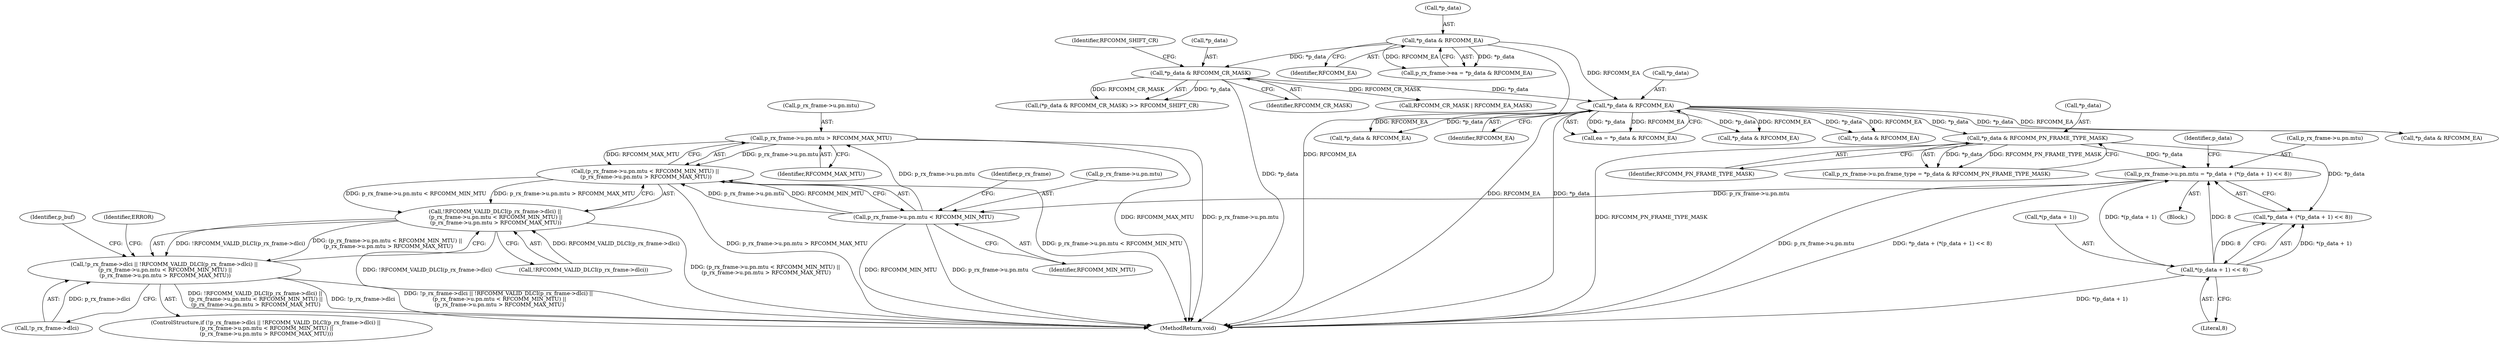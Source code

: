 digraph "0_Android_92a7bf8c44a236607c146240f3c0adc1ae01fedf@pointer" {
"1000442" [label="(Call,p_rx_frame->u.pn.mtu > RFCOMM_MAX_MTU)"];
"1000433" [label="(Call,p_rx_frame->u.pn.mtu < RFCOMM_MIN_MTU)"];
"1000376" [label="(Call,p_rx_frame->u.pn.mtu = *p_data + (*(p_data + 1) << 8))"];
"1000335" [label="(Call,*p_data & RFCOMM_PN_FRAME_TYPE_MASK)"];
"1000222" [label="(Call,*p_data & RFCOMM_EA)"];
"1000163" [label="(Call,*p_data & RFCOMM_CR_MASK)"];
"1000154" [label="(Call,*p_data & RFCOMM_EA)"];
"1000387" [label="(Call,*(p_data + 1) << 8)"];
"1000432" [label="(Call,(p_rx_frame->u.pn.mtu < RFCOMM_MIN_MTU) ||\n (p_rx_frame->u.pn.mtu > RFCOMM_MAX_MTU))"];
"1000426" [label="(Call,!RFCOMM_VALID_DLCI(p_rx_frame->dlci) ||\n (p_rx_frame->u.pn.mtu < RFCOMM_MIN_MTU) ||\n (p_rx_frame->u.pn.mtu > RFCOMM_MAX_MTU))"];
"1000421" [label="(Call,!p_rx_frame->dlci || !RFCOMM_VALID_DLCI(p_rx_frame->dlci) ||\n (p_rx_frame->u.pn.mtu < RFCOMM_MIN_MTU) ||\n (p_rx_frame->u.pn.mtu > RFCOMM_MAX_MTU))"];
"1000468" [label="(Identifier,p_buf)"];
"1000446" [label="(Identifier,p_rx_frame)"];
"1000163" [label="(Call,*p_data & RFCOMM_CR_MASK)"];
"1000384" [label="(Call,*p_data + (*(p_data + 1) << 8))"];
"1000327" [label="(Call,p_rx_frame->u.pn.frame_type = *p_data & RFCOMM_PN_FRAME_TYPE_MASK)"];
"1000422" [label="(Call,!p_rx_frame->dlci)"];
"1000335" [label="(Call,*p_data & RFCOMM_PN_FRAME_TYPE_MASK)"];
"1000433" [label="(Call,p_rx_frame->u.pn.mtu < RFCOMM_MIN_MTU)"];
"1000177" [label="(Call,RFCOMM_CR_MASK | RFCOMM_EA_MASK)"];
"1000376" [label="(Call,p_rx_frame->u.pn.mtu = *p_data + (*(p_data + 1) << 8))"];
"1000377" [label="(Call,p_rx_frame->u.pn.mtu)"];
"1000432" [label="(Call,(p_rx_frame->u.pn.mtu < RFCOMM_MIN_MTU) ||\n (p_rx_frame->u.pn.mtu > RFCOMM_MAX_MTU))"];
"1000222" [label="(Call,*p_data & RFCOMM_EA)"];
"1000336" [label="(Call,*p_data)"];
"1000296" [label="(Block,)"];
"1000564" [label="(Call,*p_data & RFCOMM_EA)"];
"1000388" [label="(Call,*(p_data + 1))"];
"1000420" [label="(ControlStructure,if (!p_rx_frame->dlci || !RFCOMM_VALID_DLCI(p_rx_frame->dlci) ||\n (p_rx_frame->u.pn.mtu < RFCOMM_MIN_MTU) ||\n (p_rx_frame->u.pn.mtu > RFCOMM_MAX_MTU)))"];
"1000157" [label="(Identifier,RFCOMM_EA)"];
"1000454" [label="(Identifier,ERROR)"];
"1000442" [label="(Call,p_rx_frame->u.pn.mtu > RFCOMM_MAX_MTU)"];
"1000450" [label="(Identifier,RFCOMM_MAX_MTU)"];
"1000154" [label="(Call,*p_data & RFCOMM_EA)"];
"1000427" [label="(Call,!RFCOMM_VALID_DLCI(p_rx_frame->dlci))"];
"1000162" [label="(Call,(*p_data & RFCOMM_CR_MASK) >> RFCOMM_SHIFT_CR)"];
"1000394" [label="(Identifier,p_data)"];
"1000741" [label="(Call,*p_data & RFCOMM_EA)"];
"1000338" [label="(Identifier,RFCOMM_PN_FRAME_TYPE_MASK)"];
"1000426" [label="(Call,!RFCOMM_VALID_DLCI(p_rx_frame->dlci) ||\n (p_rx_frame->u.pn.mtu < RFCOMM_MIN_MTU) ||\n (p_rx_frame->u.pn.mtu > RFCOMM_MAX_MTU))"];
"1000150" [label="(Call,p_rx_frame->ea = *p_data & RFCOMM_EA)"];
"1000443" [label="(Call,p_rx_frame->u.pn.mtu)"];
"1000434" [label="(Call,p_rx_frame->u.pn.mtu)"];
"1001015" [label="(MethodReturn,void)"];
"1000225" [label="(Identifier,RFCOMM_EA)"];
"1000387" [label="(Call,*(p_data + 1) << 8)"];
"1000220" [label="(Call,ea = *p_data & RFCOMM_EA)"];
"1000223" [label="(Call,*p_data)"];
"1000441" [label="(Identifier,RFCOMM_MIN_MTU)"];
"1000155" [label="(Call,*p_data)"];
"1000421" [label="(Call,!p_rx_frame->dlci || !RFCOMM_VALID_DLCI(p_rx_frame->dlci) ||\n (p_rx_frame->u.pn.mtu < RFCOMM_MIN_MTU) ||\n (p_rx_frame->u.pn.mtu > RFCOMM_MAX_MTU))"];
"1000166" [label="(Identifier,RFCOMM_CR_MASK)"];
"1000692" [label="(Call,*p_data & RFCOMM_EA)"];
"1000948" [label="(Call,*p_data & RFCOMM_EA)"];
"1000167" [label="(Identifier,RFCOMM_SHIFT_CR)"];
"1000164" [label="(Call,*p_data)"];
"1000392" [label="(Literal,8)"];
"1000442" -> "1000432"  [label="AST: "];
"1000442" -> "1000450"  [label="CFG: "];
"1000443" -> "1000442"  [label="AST: "];
"1000450" -> "1000442"  [label="AST: "];
"1000432" -> "1000442"  [label="CFG: "];
"1000442" -> "1001015"  [label="DDG: p_rx_frame->u.pn.mtu"];
"1000442" -> "1001015"  [label="DDG: RFCOMM_MAX_MTU"];
"1000442" -> "1000432"  [label="DDG: p_rx_frame->u.pn.mtu"];
"1000442" -> "1000432"  [label="DDG: RFCOMM_MAX_MTU"];
"1000433" -> "1000442"  [label="DDG: p_rx_frame->u.pn.mtu"];
"1000433" -> "1000432"  [label="AST: "];
"1000433" -> "1000441"  [label="CFG: "];
"1000434" -> "1000433"  [label="AST: "];
"1000441" -> "1000433"  [label="AST: "];
"1000446" -> "1000433"  [label="CFG: "];
"1000432" -> "1000433"  [label="CFG: "];
"1000433" -> "1001015"  [label="DDG: p_rx_frame->u.pn.mtu"];
"1000433" -> "1001015"  [label="DDG: RFCOMM_MIN_MTU"];
"1000433" -> "1000432"  [label="DDG: p_rx_frame->u.pn.mtu"];
"1000433" -> "1000432"  [label="DDG: RFCOMM_MIN_MTU"];
"1000376" -> "1000433"  [label="DDG: p_rx_frame->u.pn.mtu"];
"1000376" -> "1000296"  [label="AST: "];
"1000376" -> "1000384"  [label="CFG: "];
"1000377" -> "1000376"  [label="AST: "];
"1000384" -> "1000376"  [label="AST: "];
"1000394" -> "1000376"  [label="CFG: "];
"1000376" -> "1001015"  [label="DDG: p_rx_frame->u.pn.mtu"];
"1000376" -> "1001015"  [label="DDG: *p_data + (*(p_data + 1) << 8)"];
"1000335" -> "1000376"  [label="DDG: *p_data"];
"1000387" -> "1000376"  [label="DDG: *(p_data + 1)"];
"1000387" -> "1000376"  [label="DDG: 8"];
"1000335" -> "1000327"  [label="AST: "];
"1000335" -> "1000338"  [label="CFG: "];
"1000336" -> "1000335"  [label="AST: "];
"1000338" -> "1000335"  [label="AST: "];
"1000327" -> "1000335"  [label="CFG: "];
"1000335" -> "1001015"  [label="DDG: RFCOMM_PN_FRAME_TYPE_MASK"];
"1000335" -> "1000327"  [label="DDG: *p_data"];
"1000335" -> "1000327"  [label="DDG: RFCOMM_PN_FRAME_TYPE_MASK"];
"1000222" -> "1000335"  [label="DDG: *p_data"];
"1000335" -> "1000384"  [label="DDG: *p_data"];
"1000222" -> "1000220"  [label="AST: "];
"1000222" -> "1000225"  [label="CFG: "];
"1000223" -> "1000222"  [label="AST: "];
"1000225" -> "1000222"  [label="AST: "];
"1000220" -> "1000222"  [label="CFG: "];
"1000222" -> "1001015"  [label="DDG: RFCOMM_EA"];
"1000222" -> "1001015"  [label="DDG: *p_data"];
"1000222" -> "1000220"  [label="DDG: *p_data"];
"1000222" -> "1000220"  [label="DDG: RFCOMM_EA"];
"1000163" -> "1000222"  [label="DDG: *p_data"];
"1000154" -> "1000222"  [label="DDG: RFCOMM_EA"];
"1000222" -> "1000564"  [label="DDG: *p_data"];
"1000222" -> "1000564"  [label="DDG: RFCOMM_EA"];
"1000222" -> "1000692"  [label="DDG: *p_data"];
"1000222" -> "1000692"  [label="DDG: RFCOMM_EA"];
"1000222" -> "1000741"  [label="DDG: *p_data"];
"1000222" -> "1000741"  [label="DDG: RFCOMM_EA"];
"1000222" -> "1000948"  [label="DDG: *p_data"];
"1000222" -> "1000948"  [label="DDG: RFCOMM_EA"];
"1000163" -> "1000162"  [label="AST: "];
"1000163" -> "1000166"  [label="CFG: "];
"1000164" -> "1000163"  [label="AST: "];
"1000166" -> "1000163"  [label="AST: "];
"1000167" -> "1000163"  [label="CFG: "];
"1000163" -> "1001015"  [label="DDG: *p_data"];
"1000163" -> "1000162"  [label="DDG: *p_data"];
"1000163" -> "1000162"  [label="DDG: RFCOMM_CR_MASK"];
"1000154" -> "1000163"  [label="DDG: *p_data"];
"1000163" -> "1000177"  [label="DDG: RFCOMM_CR_MASK"];
"1000154" -> "1000150"  [label="AST: "];
"1000154" -> "1000157"  [label="CFG: "];
"1000155" -> "1000154"  [label="AST: "];
"1000157" -> "1000154"  [label="AST: "];
"1000150" -> "1000154"  [label="CFG: "];
"1000154" -> "1001015"  [label="DDG: RFCOMM_EA"];
"1000154" -> "1000150"  [label="DDG: *p_data"];
"1000154" -> "1000150"  [label="DDG: RFCOMM_EA"];
"1000387" -> "1000384"  [label="AST: "];
"1000387" -> "1000392"  [label="CFG: "];
"1000388" -> "1000387"  [label="AST: "];
"1000392" -> "1000387"  [label="AST: "];
"1000384" -> "1000387"  [label="CFG: "];
"1000387" -> "1001015"  [label="DDG: *(p_data + 1)"];
"1000387" -> "1000384"  [label="DDG: *(p_data + 1)"];
"1000387" -> "1000384"  [label="DDG: 8"];
"1000432" -> "1000426"  [label="AST: "];
"1000426" -> "1000432"  [label="CFG: "];
"1000432" -> "1001015"  [label="DDG: p_rx_frame->u.pn.mtu > RFCOMM_MAX_MTU"];
"1000432" -> "1001015"  [label="DDG: p_rx_frame->u.pn.mtu < RFCOMM_MIN_MTU"];
"1000432" -> "1000426"  [label="DDG: p_rx_frame->u.pn.mtu < RFCOMM_MIN_MTU"];
"1000432" -> "1000426"  [label="DDG: p_rx_frame->u.pn.mtu > RFCOMM_MAX_MTU"];
"1000426" -> "1000421"  [label="AST: "];
"1000426" -> "1000427"  [label="CFG: "];
"1000427" -> "1000426"  [label="AST: "];
"1000421" -> "1000426"  [label="CFG: "];
"1000426" -> "1001015"  [label="DDG: !RFCOMM_VALID_DLCI(p_rx_frame->dlci)"];
"1000426" -> "1001015"  [label="DDG: (p_rx_frame->u.pn.mtu < RFCOMM_MIN_MTU) ||\n (p_rx_frame->u.pn.mtu > RFCOMM_MAX_MTU)"];
"1000426" -> "1000421"  [label="DDG: !RFCOMM_VALID_DLCI(p_rx_frame->dlci)"];
"1000426" -> "1000421"  [label="DDG: (p_rx_frame->u.pn.mtu < RFCOMM_MIN_MTU) ||\n (p_rx_frame->u.pn.mtu > RFCOMM_MAX_MTU)"];
"1000427" -> "1000426"  [label="DDG: RFCOMM_VALID_DLCI(p_rx_frame->dlci)"];
"1000421" -> "1000420"  [label="AST: "];
"1000421" -> "1000422"  [label="CFG: "];
"1000422" -> "1000421"  [label="AST: "];
"1000454" -> "1000421"  [label="CFG: "];
"1000468" -> "1000421"  [label="CFG: "];
"1000421" -> "1001015"  [label="DDG: !RFCOMM_VALID_DLCI(p_rx_frame->dlci) ||\n (p_rx_frame->u.pn.mtu < RFCOMM_MIN_MTU) ||\n (p_rx_frame->u.pn.mtu > RFCOMM_MAX_MTU)"];
"1000421" -> "1001015"  [label="DDG: !p_rx_frame->dlci"];
"1000421" -> "1001015"  [label="DDG: !p_rx_frame->dlci || !RFCOMM_VALID_DLCI(p_rx_frame->dlci) ||\n (p_rx_frame->u.pn.mtu < RFCOMM_MIN_MTU) ||\n (p_rx_frame->u.pn.mtu > RFCOMM_MAX_MTU)"];
"1000422" -> "1000421"  [label="DDG: p_rx_frame->dlci"];
}
